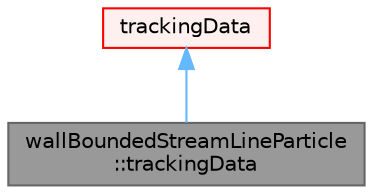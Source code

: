 digraph "wallBoundedStreamLineParticle::trackingData"
{
 // LATEX_PDF_SIZE
  bgcolor="transparent";
  edge [fontname=Helvetica,fontsize=10,labelfontname=Helvetica,labelfontsize=10];
  node [fontname=Helvetica,fontsize=10,shape=box,height=0.2,width=0.4];
  Node1 [id="Node000001",label="wallBoundedStreamLineParticle\l::trackingData",height=0.2,width=0.4,color="gray40", fillcolor="grey60", style="filled", fontcolor="black",tooltip=" "];
  Node2 -> Node1 [id="edge1_Node000001_Node000002",dir="back",color="steelblue1",style="solid",tooltip=" "];
  Node2 [id="Node000002",label="trackingData",height=0.2,width=0.4,color="red", fillcolor="#FFF0F0", style="filled",URL="$classFoam_1_1wallBoundedParticle_1_1trackingData.html",tooltip=" "];
}
